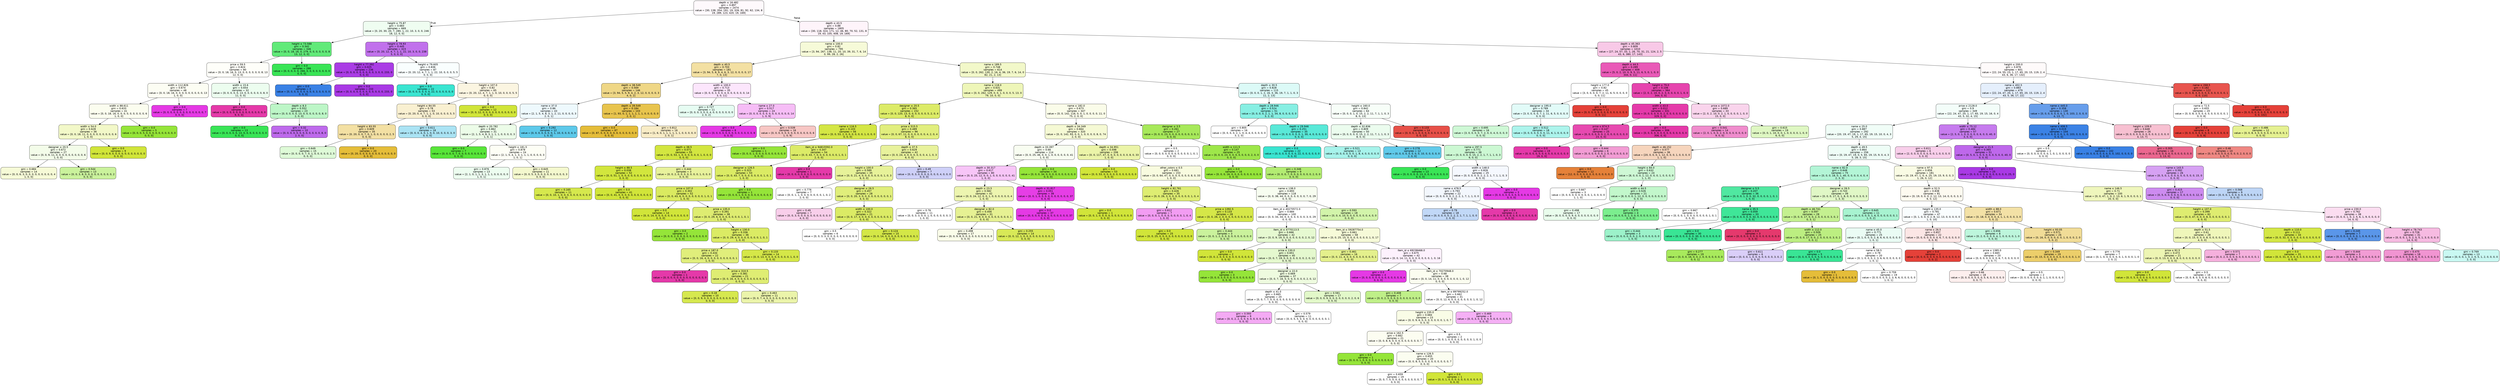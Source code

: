 digraph Tree {
node [shape=box, style="filled, rounded", color="black", fontname=helvetica] ;
edge [fontname=helvetica] ;
0 [label=<depth &le; 16.482<br/>gini = 0.897<br/>samples = 2474<br/>value = [30, 138, 354, 191, 19, 326, 81, 92, 62, 134, 8<br/>19, 289, 123, 420, 19, 169]>, fillcolor="#fef9fc"] ;
1 [label=<height &le; 75.87<br/>gini = 0.683<br/>samples = 669<br/>value = [0, 20, 30, 20, 7, 280, 1, 22, 10, 3, 0, 0, 246<br/>18, 12, 0, 0]>, fillcolor="#effdf1"] ;
0 -> 1 [labeldistance=2.5, labelangle=45, headlabel="True"] ;
2 [label=<height &le; 73.588<br/>gini = 0.342<br/>samples = 346<br/>value = [0, 0, 18, 16, 0, 279, 0, 0, 0, 0, 0, 0, 8<br/>13, 12, 0, 0]>, fillcolor="#61ea79"] ;
1 -> 2 ;
3 [label=<price &le; 59.5<br/>gini = 0.824<br/>samples = 80<br/>value = [0, 0, 18, 16, 0, 13, 0, 0, 0, 0, 0, 0, 8, 13<br/>12, 0, 0]>, fillcolor="#fefef9"] ;
2 -> 3 ;
4 [label=<width &le; 112.826<br/>gini = 0.674<br/>samples = 48<br/>value = [0, 0, 18, 16, 0, 0, 0, 0, 0, 0, 0, 0, 0, 13<br/>1, 0, 0]>, fillcolor="#fcfdf3"] ;
3 -> 4 ;
5 [label=<width &le; 88.611<br/>gini = 0.633<br/>samples = 41<br/>value = [0, 0, 18, 16, 0, 0, 0, 0, 0, 0, 0, 0, 0, 6<br/>1, 0, 0]>, fillcolor="#fbfdef"] ;
4 -> 5 ;
6 [label=<width &le; 54.0<br/>gini = 0.628<br/>samples = 36<br/>value = [0, 0, 18, 11, 0, 0, 0, 0, 0, 0, 0, 0, 0, 6<br/>1, 0, 0]>, fillcolor="#f2f8c8"] ;
5 -> 6 ;
7 [label=<designer &le; 20.5<br/>gini = 0.672<br/>samples = 27<br/>value = [0, 0, 9, 11, 0, 0, 0, 0, 0, 0, 0, 0, 0, 6<br/>1, 0, 0]>, fillcolor="#f3fce9"] ;
6 -> 7 ;
8 [label=<gini = 0.684<br/>samples = 14<br/>value = [0, 0, 6, 3, 0, 0, 0, 0, 0, 0, 0, 0, 0, 4<br/>1, 0, 0]>, fillcolor="#f6fad7"] ;
7 -> 8 ;
9 [label=<gini = 0.544<br/>samples = 13<br/>value = [0, 0, 3, 8, 0, 0, 0, 0, 0, 0, 0, 0, 0, 2<br/>0, 0, 0]>, fillcolor="#caf29c"] ;
7 -> 9 ;
10 [label=<gini = 0.0<br/>samples = 9<br/>value = [0, 0, 9, 0, 0, 0, 0, 0, 0, 0, 0, 0, 0, 0<br/>0, 0, 0]>, fillcolor="#d1e539"] ;
6 -> 10 ;
11 [label=<gini = 0.0<br/>samples = 5<br/>value = [0, 0, 0, 5, 0, 0, 0, 0, 0, 0, 0, 0, 0, 0<br/>0, 0, 0]>, fillcolor="#95e539"] ;
5 -> 11 ;
12 [label=<gini = 0.0<br/>samples = 7<br/>value = [0, 0, 0, 0, 0, 0, 0, 0, 0, 0, 0, 0, 0, 7<br/>0, 0, 0]>, fillcolor="#e539e5"] ;
4 -> 12 ;
13 [label=<width &le; 15.6<br/>gini = 0.654<br/>samples = 32<br/>value = [0, 0, 0, 0, 0, 13, 0, 0, 0, 0, 0, 0, 8, 0<br/>11, 0, 0]>, fillcolor="#ecfdef"] ;
3 -> 13 ;
14 [label=<gini = 0.0<br/>samples = 9<br/>value = [0, 0, 0, 0, 0, 0, 0, 0, 0, 0, 0, 0, 0, 0<br/>9, 0, 0]>, fillcolor="#e539a9"] ;
13 -> 14 ;
15 [label=<depth &le; 8.3<br/>gini = 0.552<br/>samples = 23<br/>value = [0, 0, 0, 0, 0, 13, 0, 0, 0, 0, 0, 0, 8, 0<br/>2, 0, 0]>, fillcolor="#bdf6c7"] ;
13 -> 15 ;
16 [label=<gini = 0.0<br/>samples = 13<br/>value = [0, 0, 0, 0, 0, 13, 0, 0, 0, 0, 0, 0, 0, 0<br/>0, 0, 0]>, fillcolor="#39e556"] ;
15 -> 16 ;
17 [label=<gini = 0.32<br/>samples = 10<br/>value = [0, 0, 0, 0, 0, 0, 0, 0, 0, 0, 0, 0, 8, 0<br/>2, 0, 0]>, fillcolor="#be6aec"] ;
15 -> 17 ;
18 [label=<gini = 0.0<br/>samples = 266<br/>value = [0, 0, 0, 0, 0, 266, 0, 0, 0, 0, 0, 0, 0, 0<br/>0, 0, 0]>, fillcolor="#39e556"] ;
2 -> 18 ;
19 [label=<height &le; 78.93<br/>gini = 0.445<br/>samples = 323<br/>value = [0, 20, 12, 4, 7, 1, 1, 22, 10, 3, 0, 0, 238<br/>5, 0, 0, 0]>, fillcolor="#c171ec"] ;
1 -> 19 ;
20 [label=<height &le; 77.392<br/>gini = 0.025<br/>samples = 236<br/>value = [0, 0, 0, 0, 0, 0, 0, 0, 0, 3, 0, 0, 233, 0<br/>0, 0, 0]>, fillcolor="#aa3ce5"] ;
19 -> 20 ;
21 [label=<gini = 0.0<br/>samples = 3<br/>value = [0, 0, 0, 0, 0, 0, 0, 0, 0, 3, 0, 0, 0, 0<br/>0, 0, 0]>, fillcolor="#3981e5"] ;
20 -> 21 ;
22 [label=<gini = 0.0<br/>samples = 233<br/>value = [0, 0, 0, 0, 0, 0, 0, 0, 0, 0, 0, 0, 233, 0<br/>0, 0, 0]>, fillcolor="#a939e5"] ;
20 -> 22 ;
23 [label=<height &le; 79.605<br/>gini = 0.836<br/>samples = 87<br/>value = [0, 20, 12, 4, 7, 1, 1, 22, 10, 0, 0, 0, 5, 5<br/>0, 0, 0]>, fillcolor="#f9fefe"] ;
19 -> 23 ;
24 [label=<gini = 0.0<br/>samples = 22<br/>value = [0, 0, 0, 0, 0, 0, 0, 22, 0, 0, 0, 0, 0, 0<br/>0, 0, 0]>, fillcolor="#39e5d1"] ;
23 -> 24 ;
25 [label=<height &le; 107.0<br/>gini = 0.82<br/>samples = 65<br/>value = [0, 20, 12, 4, 7, 1, 1, 0, 10, 0, 0, 0, 5, 5<br/>0, 0, 0]>, fillcolor="#fbf5e1"] ;
23 -> 25 ;
26 [label=<height &le; 84.55<br/>gini = 0.78<br/>samples = 53<br/>value = [0, 20, 0, 4, 7, 1, 1, 0, 10, 0, 0, 0, 5, 5<br/>0, 0, 0]>, fillcolor="#f9f0d1"] ;
25 -> 26 ;
27 [label=<height &le; 83.55<br/>gini = 0.609<br/>samples = 35<br/>value = [0, 20, 0, 0, 7, 0, 1, 0, 0, 0, 0, 0, 2, 5<br/>0, 0, 0]>, fillcolor="#f3e0a3"] ;
26 -> 27 ;
28 [label=<gini = 0.649<br/>samples = 15<br/>value = [0, 0, 0, 0, 7, 0, 1, 0, 0, 0, 0, 0, 2, 5<br/>0, 0, 0]>, fillcolor="#defad7"] ;
27 -> 28 ;
29 [label=<gini = 0.0<br/>samples = 20<br/>value = [0, 20, 0, 0, 0, 0, 0, 0, 0, 0, 0, 0, 0, 0<br/>0, 0, 0]>, fillcolor="#e5bd39"] ;
27 -> 29 ;
30 [label=<gini = 0.611<br/>samples = 18<br/>value = [0, 0, 0, 4, 0, 1, 0, 0, 10, 0, 0, 0, 3, 0<br/>0, 0, 0]>, fillcolor="#aae3f4"] ;
26 -> 30 ;
31 [label=<gini = 0.0<br/>samples = 12<br/>value = [0, 0, 12, 0, 0, 0, 0, 0, 0, 0, 0, 0, 0, 0<br/>0, 0, 0]>, fillcolor="#d1e539"] ;
25 -> 31 ;
32 [label=<depth &le; 43.5<br/>gini = 0.88<br/>samples = 1805<br/>value = [30, 118, 324, 171, 12, 46, 80, 70, 52, 131, 8<br/>19, 43, 105, 408, 19, 169]>, fillcolor="#fef4fa"] ;
0 -> 32 [labeldistance=2.5, labelangle=-45, headlabel="False"] ;
33 [label=<name &le; 100.0<br/>gini = 0.82<br/>samples = 795<br/>value = [3, 94, 267, 138, 11, 20, 10, 39, 31, 7, 6, 14<br/>0, 99, 28, 2, 26]>, fillcolor="#f6fad8"] ;
32 -> 33 ;
34 [label=<depth &le; 40.5<br/>gini = 0.703<br/>samples = 181<br/>value = [3, 94, 5, 8, 9, 4, 6, 3, 12, 0, 0, 0, 0, 17<br/>7, 0, 13]>, fillcolor="#f3e0a2"] ;
33 -> 34 ;
35 [label=<depth &le; 38.549<br/>gini = 0.569<br/>samples = 146<br/>value = [3, 94, 5, 5, 9, 4, 2, 3, 12, 0, 0, 0, 0, 3<br/>4, 0, 2]>, fillcolor="#efd786"] ;
34 -> 35 ;
36 [label=<name &le; 37.0<br/>gini = 0.86<br/>samples = 43<br/>value = [2, 1, 5, 4, 8, 3, 1, 2, 11, 0, 0, 0, 0, 3<br/>2, 0, 1]>, fillcolor="#eef9fd"] ;
35 -> 36 ;
37 [label=<depth &le; 20.782<br/>gini = 0.862<br/>samples = 31<br/>value = [2, 1, 5, 4, 8, 3, 1, 1, 1, 0, 0, 0, 0, 3<br/>1, 0, 1]>, fillcolor="#ecfce8"] ;
36 -> 37 ;
38 [label=<gini = 0.0<br/>samples = 7<br/>value = [0, 0, 0, 0, 7, 0, 0, 0, 0, 0, 0, 0, 0, 0<br/>0, 0, 0]>, fillcolor="#58e539"] ;
37 -> 38 ;
39 [label=<height &le; 181.5<br/>gini = 0.878<br/>samples = 24<br/>value = [2, 1, 5, 4, 1, 3, 1, 1, 1, 0, 0, 0, 0, 3<br/>1, 0, 1]>, fillcolor="#fdfef5"] ;
37 -> 39 ;
40 [label=<gini = 0.876<br/>samples = 13<br/>value = [2, 1, 0, 1, 1, 3, 1, 1, 1, 0, 0, 0, 0, 0<br/>1, 0, 1]>, fillcolor="#edfdf0"] ;
39 -> 40 ;
41 [label=<gini = 0.645<br/>samples = 11<br/>value = [0, 0, 5, 3, 0, 0, 0, 0, 0, 0, 0, 0, 0, 3<br/>0, 0, 0]>, fillcolor="#f4f8ce"] ;
39 -> 41 ;
42 [label=<gini = 0.292<br/>samples = 12<br/>value = [0, 0, 0, 0, 0, 0, 0, 1, 10, 0, 0, 0, 0, 0<br/>1, 0, 0]>, fillcolor="#5dc9ea"] ;
36 -> 42 ;
43 [label=<depth &le; 39.549<br/>gini = 0.184<br/>samples = 103<br/>value = [1, 93, 0, 1, 1, 1, 1, 1, 1, 0, 0, 0, 0, 0<br/>2, 0, 1]>, fillcolor="#e8c44d"] ;
35 -> 43 ;
44 [label=<gini = 0.0<br/>samples = 87<br/>value = [0, 87, 0, 0, 0, 0, 0, 0, 0, 0, 0, 0, 0, 0<br/>0, 0, 0]>, fillcolor="#e5bd39"] ;
43 -> 44 ;
45 [label=<gini = 0.812<br/>samples = 16<br/>value = [1, 6, 0, 1, 1, 1, 1, 1, 1, 0, 0, 0, 0, 0<br/>2, 0, 1]>, fillcolor="#f8ecc6"] ;
43 -> 45 ;
46 [label=<width &le; 100.0<br/>gini = 0.713<br/>samples = 35<br/>value = [0, 0, 0, 3, 0, 0, 4, 0, 0, 0, 0, 0, 0, 14<br/>3, 0, 11]>, fillcolor="#fce6fc"] ;
34 -> 46 ;
47 [label=<gini = 0.727<br/>samples = 11<br/>value = [0, 0, 0, 3, 0, 0, 4, 0, 0, 0, 0, 0, 0, 0<br/>2, 0, 2]>, fillcolor="#e6fcf2"] ;
46 -> 47 ;
48 [label=<name &le; 27.0<br/>gini = 0.517<br/>samples = 24<br/>value = [0, 0, 0, 0, 0, 0, 0, 0, 0, 0, 0, 0, 0, 14<br/>1, 0, 9]>, fillcolor="#f6bdf6"] ;
46 -> 48 ;
49 [label=<gini = 0.0<br/>samples = 8<br/>value = [0, 0, 0, 0, 0, 0, 0, 0, 0, 0, 0, 0, 0, 8<br/>0, 0, 0]>, fillcolor="#e539e5"] ;
48 -> 49 ;
50 [label=<gini = 0.539<br/>samples = 16<br/>value = [0, 0, 0, 0, 0, 0, 0, 0, 0, 0, 0, 0, 0, 6<br/>1, 0, 9]>, fillcolor="#f7c6c4"] ;
48 -> 50 ;
51 [label=<name &le; 189.5<br/>gini = 0.748<br/>samples = 614<br/>value = [0, 0, 262, 130, 2, 16, 4, 36, 19, 7, 6, 14, 0<br/>82, 21, 2, 13]>, fillcolor="#f2f8c9"] ;
33 -> 51 ;
52 [label=<name &le; 118.0<br/>gini = 0.631<br/>samples = 499<br/>value = [0, 0, 262, 129, 0, 0, 1, 0, 0, 0, 5, 13, 0<br/>79, 10, 0, 0]>, fillcolor="#eef6b8"] ;
51 -> 52 ;
53 [label=<designer &le; 20.5<br/>gini = 0.365<br/>samples = 152<br/>value = [0, 0, 120, 13, 0, 0, 0, 0, 0, 0, 5, 2, 0, 4<br/>8, 0, 0]>, fillcolor="#dceb67"] ;
52 -> 53 ;
54 [label=<name &le; 116.5<br/>gini = 0.103<br/>samples = 56<br/>value = [0, 0, 53, 2, 0, 0, 0, 0, 0, 0, 1, 0, 0, 0<br/>0, 0, 0]>, fillcolor="#d4e644"] ;
53 -> 54 ;
55 [label=<depth &le; 38.5<br/>gini = 0.071<br/>samples = 55<br/>value = [0, 0, 53, 1, 0, 0, 0, 0, 0, 0, 1, 0, 0, 0<br/>0, 0, 0]>, fillcolor="#d3e640"] ;
54 -> 55 ;
56 [label=<height &le; 88.5<br/>gini = 0.038<br/>samples = 52<br/>value = [0, 0, 51, 1, 0, 0, 0, 0, 0, 0, 0, 0, 0, 0<br/>0, 0, 0]>, fillcolor="#d2e63d"] ;
55 -> 56 ;
57 [label=<gini = 0.165<br/>samples = 11<br/>value = [0, 0, 10, 1, 0, 0, 0, 0, 0, 0, 0, 0, 0, 0<br/>0, 0, 0]>, fillcolor="#d6e84d"] ;
56 -> 57 ;
58 [label=<gini = 0.0<br/>samples = 41<br/>value = [0, 0, 41, 0, 0, 0, 0, 0, 0, 0, 0, 0, 0, 0<br/>0, 0, 0]>, fillcolor="#d1e539"] ;
56 -> 58 ;
59 [label=<gini = 0.444<br/>samples = 3<br/>value = [0, 0, 2, 0, 0, 0, 0, 0, 0, 0, 1, 0, 0, 0<br/>0, 0, 0]>, fillcolor="#e8f29c"] ;
55 -> 59 ;
60 [label=<gini = 0.0<br/>samples = 1<br/>value = [0, 0, 0, 1, 0, 0, 0, 0, 0, 0, 0, 0, 0, 0<br/>0, 0, 0]>, fillcolor="#95e539"] ;
54 -> 60 ;
61 [label=<price &le; 515.5<br/>gini = 0.489<br/>samples = 96<br/>value = [0, 0, 67, 11, 0, 0, 0, 0, 0, 0, 4, 2, 0, 4<br/>8, 0, 0]>, fillcolor="#e1ee7d"] ;
53 -> 61 ;
62 [label=<item_id &le; 94815592.0<br/>gini = 0.347<br/>samples = 54<br/>value = [0, 0, 43, 7, 0, 0, 0, 0, 0, 0, 0, 1, 0, 1<br/>2, 0, 0]>, fillcolor="#dceb67"] ;
61 -> 62 ;
63 [label=<designer &le; 126.5<br/>gini = 0.323<br/>samples = 53<br/>value = [0, 0, 43, 7, 0, 0, 0, 0, 0, 0, 0, 1, 0, 1<br/>1, 0, 0]>, fillcolor="#dbeb64"] ;
62 -> 63 ;
64 [label=<price &le; 107.0<br/>gini = 0.302<br/>samples = 52<br/>value = [0, 0, 43, 6, 0, 0, 0, 0, 0, 0, 0, 1, 0, 1<br/>1, 0, 0]>, fillcolor="#daea60"] ;
63 -> 64 ;
65 [label=<gini = 0.0<br/>samples = 14<br/>value = [0, 0, 14, 0, 0, 0, 0, 0, 0, 0, 0, 0, 0, 0<br/>0, 0, 0]>, fillcolor="#d1e539"] ;
64 -> 65 ;
66 [label=<price &le; 135.0<br/>gini = 0.391<br/>samples = 38<br/>value = [0, 0, 29, 6, 0, 0, 0, 0, 0, 0, 0, 1, 0, 1<br/>1, 0, 0]>, fillcolor="#deec71"] ;
64 -> 66 ;
67 [label=<gini = 0.0<br/>samples = 2<br/>value = [0, 0, 0, 2, 0, 0, 0, 0, 0, 0, 0, 0, 0, 0<br/>0, 0, 0]>, fillcolor="#95e539"] ;
66 -> 67 ;
68 [label=<height &le; 130.0<br/>gini = 0.336<br/>samples = 36<br/>value = [0, 0, 29, 4, 0, 0, 0, 0, 0, 0, 0, 1, 0, 1<br/>1, 0, 0]>, fillcolor="#dbeb64"] ;
66 -> 68 ;
69 [label=<price &le; 187.0<br/>gini = 0.434<br/>samples = 22<br/>value = [0, 0, 16, 4, 0, 0, 0, 0, 0, 0, 0, 0, 0, 1<br/>1, 0, 0]>, fillcolor="#e0ee7b"] ;
68 -> 69 ;
70 [label=<gini = 0.0<br/>samples = 1<br/>value = [0, 0, 0, 0, 0, 0, 0, 0, 0, 0, 0, 0, 0, 0<br/>1, 0, 0]>, fillcolor="#e539a9"] ;
69 -> 70 ;
71 [label=<price &le; 310.5<br/>gini = 0.381<br/>samples = 21<br/>value = [0, 0, 16, 4, 0, 0, 0, 0, 0, 0, 0, 0, 0, 1<br/>0, 0, 0]>, fillcolor="#dfed73"] ;
69 -> 71 ;
72 [label=<gini = 0.18<br/>samples = 10<br/>value = [0, 0, 9, 0, 0, 0, 0, 0, 0, 0, 0, 0, 0, 1<br/>0, 0, 0]>, fillcolor="#d6e84f"] ;
71 -> 72 ;
73 [label=<gini = 0.463<br/>samples = 11<br/>value = [0, 0, 7, 4, 0, 0, 0, 0, 0, 0, 0, 0, 0, 0<br/>0, 0, 0]>, fillcolor="#ebf4aa"] ;
71 -> 73 ;
74 [label=<gini = 0.133<br/>samples = 14<br/>value = [0, 0, 13, 0, 0, 0, 0, 0, 0, 0, 0, 1, 0, 0<br/>0, 0, 0]>, fillcolor="#d5e748"] ;
68 -> 74 ;
75 [label=<gini = 0.0<br/>samples = 1<br/>value = [0, 0, 0, 1, 0, 0, 0, 0, 0, 0, 0, 0, 0, 0<br/>0, 0, 0]>, fillcolor="#95e539"] ;
63 -> 75 ;
76 [label=<gini = 0.0<br/>samples = 1<br/>value = [0, 0, 0, 0, 0, 0, 0, 0, 0, 0, 0, 0, 0, 0<br/>1, 0, 0]>, fillcolor="#e539a9"] ;
62 -> 76 ;
77 [label=<depth &le; 37.5<br/>gini = 0.629<br/>samples = 42<br/>value = [0, 0, 24, 4, 0, 0, 0, 0, 0, 0, 4, 1, 0, 3<br/>6, 0, 0]>, fillcolor="#e8f29c"] ;
61 -> 77 ;
78 [label=<height &le; 100.0<br/>gini = 0.589<br/>samples = 35<br/>value = [0, 0, 21, 4, 0, 0, 0, 0, 0, 0, 0, 1, 0, 3<br/>6, 0, 0]>, fillcolor="#e7f299"] ;
77 -> 78 ;
79 [label=<gini = 0.776<br/>samples = 7<br/>value = [0, 0, 1, 1, 0, 0, 0, 0, 0, 0, 0, 1, 0, 2<br/>2, 0, 0]>, fillcolor="#ffffff"] ;
78 -> 79 ;
80 [label=<designer &le; 26.5<br/>gini = 0.457<br/>samples = 28<br/>value = [0, 0, 20, 3, 0, 0, 0, 0, 0, 0, 0, 0, 0, 1<br/>4, 0, 0]>, fillcolor="#e0ee7b"] ;
78 -> 80 ;
81 [label=<gini = 0.49<br/>samples = 7<br/>value = [0, 0, 3, 0, 0, 0, 0, 0, 0, 0, 0, 0, 0, 0<br/>4, 0, 0]>, fillcolor="#f8ceea"] ;
80 -> 81 ;
82 [label=<width &le; 100.0<br/>gini = 0.322<br/>samples = 21<br/>value = [0, 0, 17, 3, 0, 0, 0, 0, 0, 0, 0, 0, 0, 1<br/>0, 0, 0]>, fillcolor="#dbeb65"] ;
80 -> 82 ;
83 [label=<gini = 0.5<br/>samples = 6<br/>value = [0, 0, 3, 3, 0, 0, 0, 0, 0, 0, 0, 0, 0, 0<br/>0, 0, 0]>, fillcolor="#ffffff"] ;
82 -> 83 ;
84 [label=<gini = 0.124<br/>samples = 15<br/>value = [0, 0, 14, 0, 0, 0, 0, 0, 0, 0, 0, 0, 0, 1<br/>0, 0, 0]>, fillcolor="#d4e747"] ;
82 -> 84 ;
85 [label=<gini = 0.49<br/>samples = 7<br/>value = [0, 0, 3, 0, 0, 0, 0, 0, 0, 0, 4, 0, 0, 0<br/>0, 0, 0]>, fillcolor="#ced0f8"] ;
77 -> 85 ;
86 [label=<name &le; 182.0<br/>gini = 0.673<br/>samples = 347<br/>value = [0, 0, 142, 116, 0, 0, 1, 0, 0, 0, 0, 11, 0<br/>75, 2, 0, 0]>, fillcolor="#fafce9"] ;
52 -> 86 ;
87 [label=<depth &le; 34.349<br/>gini = 0.664<br/>samples = 320<br/>value = [0, 0, 142, 93, 0, 0, 1, 0, 0, 0, 0, 8, 0, 74<br/>2, 0, 0]>, fillcolor="#f5f9d4"] ;
86 -> 87 ;
88 [label=<depth &le; 33.397<br/>gini = 0.66<br/>samples = 114<br/>value = [0, 0, 25, 46, 0, 0, 1, 0, 0, 0, 0, 0, 0, 41<br/>1, 0, 0]>, fillcolor="#f8fdf1"] ;
87 -> 88 ;
89 [label=<depth &le; 30.317<br/>gini = 0.617<br/>samples = 80<br/>value = [0, 0, 25, 12, 0, 0, 1, 0, 0, 0, 0, 0, 0, 41<br/>1, 0, 0]>, fillcolor="#f7c5f7"] ;
88 -> 89 ;
90 [label=<depth &le; 23.5<br/>gini = 0.582<br/>samples = 42<br/>value = [0, 0, 24, 12, 0, 0, 1, 0, 0, 0, 0, 0, 0, 4<br/>1, 0, 0]>, fillcolor="#edf5b0"] ;
89 -> 90 ;
91 [label=<gini = 0.76<br/>samples = 11<br/>value = [0, 0, 3, 3, 0, 0, 1, 0, 0, 0, 0, 0, 0, 3<br/>1, 0, 0]>, fillcolor="#ffffff"] ;
90 -> 91 ;
92 [label=<designer &le; 82.0<br/>gini = 0.456<br/>samples = 31<br/>value = [0, 0, 21, 9, 0, 0, 0, 0, 0, 0, 0, 0, 0, 1<br/>0, 0, 0]>, fillcolor="#e6f193"] ;
90 -> 92 ;
93 [label=<gini = 0.498<br/>samples = 17<br/>value = [0, 0, 9, 8, 0, 0, 0, 0, 0, 0, 0, 0, 0, 0<br/>0, 0, 0]>, fillcolor="#fafce9"] ;
92 -> 93 ;
94 [label=<gini = 0.255<br/>samples = 14<br/>value = [0, 0, 12, 1, 0, 0, 0, 0, 0, 0, 0, 0, 0, 1<br/>0, 0, 0]>, fillcolor="#d8e957"] ;
92 -> 94 ;
95 [label=<depth &le; 31.817<br/>gini = 0.051<br/>samples = 38<br/>value = [0, 0, 1, 0, 0, 0, 0, 0, 0, 0, 0, 0, 0, 37<br/>0, 0, 0]>, fillcolor="#e63ee6"] ;
89 -> 95 ;
96 [label=<gini = 0.0<br/>samples = 37<br/>value = [0, 0, 0, 0, 0, 0, 0, 0, 0, 0, 0, 0, 0, 37<br/>0, 0, 0]>, fillcolor="#e539e5"] ;
95 -> 96 ;
97 [label=<gini = 0.0<br/>samples = 1<br/>value = [0, 0, 1, 0, 0, 0, 0, 0, 0, 0, 0, 0, 0, 0<br/>0, 0, 0]>, fillcolor="#d1e539"] ;
95 -> 97 ;
98 [label=<gini = 0.0<br/>samples = 34<br/>value = [0, 0, 0, 34, 0, 0, 0, 0, 0, 0, 0, 0, 0, 0<br/>0, 0, 0]>, fillcolor="#95e539"] ;
88 -> 98 ;
99 [label=<depth &le; 34.951<br/>gini = 0.598<br/>samples = 206<br/>value = [0, 0, 117, 47, 0, 0, 0, 0, 0, 0, 0, 8, 0, 33<br/>1, 0, 0]>, fillcolor="#ebf4a8"] ;
87 -> 99 ;
100 [label=<gini = 0.0<br/>samples = 53<br/>value = [0, 0, 53, 0, 0, 0, 0, 0, 0, 0, 0, 0, 0, 0<br/>0, 0, 0]>, fillcolor="#d1e539"] ;
99 -> 100 ;
101 [label=<other_colors &le; 0.5<br/>gini = 0.681<br/>samples = 153<br/>value = [0, 0, 64, 47, 0, 0, 0, 0, 0, 0, 0, 8, 0, 33<br/>1, 0, 0]>, fillcolor="#f8fbdf"] ;
99 -> 101 ;
102 [label=<height &le; 82.761<br/>gini = 0.426<br/>samples = 35<br/>value = [0, 0, 26, 3, 0, 0, 0, 0, 0, 0, 0, 1, 0, 4<br/>1, 0, 0]>, fillcolor="#deed72"] ;
101 -> 102 ;
103 [label=<gini = 0.612<br/>samples = 7<br/>value = [0, 0, 0, 1, 0, 0, 0, 0, 0, 0, 0, 1, 0, 4<br/>1, 0, 0]>, fillcolor="#f29cf2"] ;
102 -> 103 ;
104 [label=<price &le; 1392.5<br/>gini = 0.133<br/>samples = 28<br/>value = [0, 0, 26, 2, 0, 0, 0, 0, 0, 0, 0, 0, 0, 0<br/>0, 0, 0]>, fillcolor="#d5e748"] ;
102 -> 104 ;
105 [label=<gini = 0.0<br/>samples = 25<br/>value = [0, 0, 25, 0, 0, 0, 0, 0, 0, 0, 0, 0, 0, 0<br/>0, 0, 0]>, fillcolor="#d1e539"] ;
104 -> 105 ;
106 [label=<gini = 0.444<br/>samples = 3<br/>value = [0, 0, 1, 2, 0, 0, 0, 0, 0, 0, 0, 0, 0, 0<br/>0, 0, 0]>, fillcolor="#caf29c"] ;
104 -> 106 ;
107 [label=<name &le; 138.0<br/>gini = 0.693<br/>samples = 118<br/>value = [0, 0, 38, 44, 0, 0, 0, 0, 0, 0, 0, 7, 0, 29<br/>0, 0, 0]>, fillcolor="#f7fdf0"] ;
101 -> 107 ;
108 [label=<item_id &le; 40270572.0<br/>gini = 0.684<br/>samples = 100<br/>value = [0, 0, 34, 34, 0, 0, 0, 0, 0, 0, 0, 3, 0, 29<br/>0, 0, 0]>, fillcolor="#ffffff"] ;
107 -> 108 ;
109 [label=<item_id &le; 4770113.5<br/>gini = 0.666<br/>samples = 42<br/>value = [0, 0, 9, 19, 0, 0, 0, 0, 0, 0, 0, 2, 0, 12<br/>0, 0, 0]>, fillcolor="#e6f9d1"] ;
108 -> 109 ;
110 [label=<gini = 0.0<br/>samples = 2<br/>value = [0, 0, 2, 0, 0, 0, 0, 0, 0, 0, 0, 0, 0, 0<br/>0, 0, 0]>, fillcolor="#d1e539"] ;
109 -> 110 ;
111 [label=<price &le; 130.0<br/>gini = 0.651<br/>samples = 40<br/>value = [0, 0, 7, 19, 0, 0, 0, 0, 0, 0, 0, 2, 0, 12<br/>0, 0, 0]>, fillcolor="#e4f8ce"] ;
109 -> 111 ;
112 [label=<gini = 0.0<br/>samples = 3<br/>value = [0, 0, 0, 3, 0, 0, 0, 0, 0, 0, 0, 0, 0, 0<br/>0, 0, 0]>, fillcolor="#95e539"] ;
111 -> 112 ;
113 [label=<designer &le; 22.0<br/>gini = 0.669<br/>samples = 37<br/>value = [0, 0, 7, 16, 0, 0, 0, 0, 0, 0, 0, 2, 0, 12<br/>0, 0, 0]>, fillcolor="#eefbdf"] ;
111 -> 113 ;
114 [label=<depth &le; 41.0<br/>gini = 0.665<br/>samples = 20<br/>value = [0, 0, 7, 7, 0, 0, 0, 0, 0, 0, 0, 0, 0, 6<br/>0, 0, 0]>, fillcolor="#ffffff"] ;
113 -> 114 ;
115 [label=<gini = 0.593<br/>samples = 9<br/>value = [0, 0, 2, 2, 0, 0, 0, 0, 0, 0, 0, 0, 0, 5<br/>0, 0, 0]>, fillcolor="#f4aaf4"] ;
114 -> 115 ;
116 [label=<gini = 0.579<br/>samples = 11<br/>value = [0, 0, 5, 5, 0, 0, 0, 0, 0, 0, 0, 0, 0, 1<br/>0, 0, 0]>, fillcolor="#ffffff"] ;
114 -> 116 ;
117 [label=<gini = 0.581<br/>samples = 17<br/>value = [0, 0, 0, 9, 0, 0, 0, 0, 0, 0, 0, 2, 0, 6<br/>0, 0, 0]>, fillcolor="#e2f8c9"] ;
113 -> 117 ;
118 [label=<item_id &le; 59287754.0<br/>gini = 0.661<br/>samples = 58<br/>value = [0, 0, 25, 15, 0, 0, 0, 0, 0, 0, 0, 1, 0, 17<br/>0, 0, 0]>, fillcolor="#f6fad8"] ;
108 -> 118 ;
119 [label=<gini = 0.461<br/>samples = 16<br/>value = [0, 0, 11, 4, 0, 0, 0, 0, 0, 0, 0, 0, 0, 1<br/>0, 0, 0]>, fillcolor="#e4f08c"] ;
118 -> 119 ;
120 [label=<item_id &le; 69238468.0<br/>gini = 0.675<br/>samples = 42<br/>value = [0, 0, 14, 11, 0, 0, 0, 0, 0, 0, 0, 1, 0, 16<br/>0, 0, 0]>, fillcolor="#fdf1fd"] ;
118 -> 120 ;
121 [label=<gini = 0.0<br/>samples = 4<br/>value = [0, 0, 0, 0, 0, 0, 0, 0, 0, 0, 0, 0, 0, 4<br/>0, 0, 0]>, fillcolor="#e539e5"] ;
120 -> 121 ;
122 [label=<item_id &le; 70270948.0<br/>gini = 0.68<br/>samples = 38<br/>value = [0, 0, 14, 11, 0, 0, 0, 0, 0, 0, 0, 1, 0, 12<br/>0, 0, 0]>, fillcolor="#fbfdf0"] ;
120 -> 122 ;
123 [label=<gini = 0.408<br/>samples = 7<br/>value = [0, 0, 2, 5, 0, 0, 0, 0, 0, 0, 0, 0, 0, 0<br/>0, 0, 0]>, fillcolor="#bfef88"] ;
122 -> 123 ;
124 [label=<item_id &le; 89799252.0<br/>gini = 0.662<br/>samples = 31<br/>value = [0, 0, 12, 6, 0, 0, 0, 0, 0, 0, 0, 1, 0, 12<br/>0, 0, 0]>, fillcolor="#ffffff"] ;
122 -> 124 ;
125 [label=<height &le; 235.0<br/>gini = 0.684<br/>samples = 23<br/>value = [0, 0, 9, 6, 0, 0, 0, 0, 0, 0, 0, 1, 0, 7<br/>0, 0, 0]>, fillcolor="#f9fce6"] ;
124 -> 125 ;
126 [label=<price &le; 162.5<br/>gini = 0.662<br/>samples = 21<br/>value = [0, 0, 8, 6, 0, 0, 0, 0, 0, 0, 0, 0, 0, 7<br/>0, 0, 0]>, fillcolor="#fcfdf1"] ;
125 -> 126 ;
127 [label=<gini = 0.0<br/>samples = 1<br/>value = [0, 0, 0, 1, 0, 0, 0, 0, 0, 0, 0, 0, 0, 0<br/>0, 0, 0]>, fillcolor="#95e539"] ;
126 -> 127 ;
128 [label=<name &le; 126.5<br/>gini = 0.655<br/>samples = 20<br/>value = [0, 0, 8, 5, 0, 0, 0, 0, 0, 0, 0, 0, 0, 7<br/>0, 0, 0]>, fillcolor="#fbfdf0"] ;
126 -> 128 ;
129 [label=<gini = 0.659<br/>samples = 19<br/>value = [0, 0, 7, 5, 0, 0, 0, 0, 0, 0, 0, 0, 0, 7<br/>0, 0, 0]>, fillcolor="#ffffff"] ;
128 -> 129 ;
130 [label=<gini = 0.0<br/>samples = 1<br/>value = [0, 0, 1, 0, 0, 0, 0, 0, 0, 0, 0, 0, 0, 0<br/>0, 0, 0]>, fillcolor="#d1e539"] ;
128 -> 130 ;
131 [label=<gini = 0.5<br/>samples = 2<br/>value = [0, 0, 1, 0, 0, 0, 0, 0, 0, 0, 0, 1, 0, 0<br/>0, 0, 0]>, fillcolor="#ffffff"] ;
125 -> 131 ;
132 [label=<gini = 0.469<br/>samples = 8<br/>value = [0, 0, 3, 0, 0, 0, 0, 0, 0, 0, 0, 0, 0, 5<br/>0, 0, 0]>, fillcolor="#f5b0f5"] ;
124 -> 132 ;
133 [label=<gini = 0.593<br/>samples = 18<br/>value = [0, 0, 4, 10, 0, 0, 0, 0, 0, 0, 0, 4, 0, 0<br/>0, 0, 0]>, fillcolor="#d2f4aa"] ;
107 -> 133 ;
134 [label=<designer &le; 3.5<br/>gini = 0.261<br/>samples = 27<br/>value = [0, 0, 0, 23, 0, 0, 0, 0, 0, 0, 0, 3, 0, 1<br/>0, 0, 0]>, fillcolor="#a7e95a"] ;
86 -> 134 ;
135 [label=<gini = 0.5<br/>samples = 2<br/>value = [0, 0, 0, 0, 0, 0, 0, 0, 0, 0, 0, 1, 0, 1<br/>0, 0, 0]>, fillcolor="#ffffff"] ;
134 -> 135 ;
136 [label=<width &le; 111.5<br/>gini = 0.147<br/>samples = 25<br/>value = [0, 0, 0, 23, 0, 0, 0, 0, 0, 0, 0, 2, 0, 0<br/>0, 0, 0]>, fillcolor="#9ee74a"] ;
134 -> 136 ;
137 [label=<gini = 0.0<br/>samples = 16<br/>value = [0, 0, 0, 16, 0, 0, 0, 0, 0, 0, 0, 0, 0, 0<br/>0, 0, 0]>, fillcolor="#95e539"] ;
136 -> 137 ;
138 [label=<gini = 0.346<br/>samples = 9<br/>value = [0, 0, 0, 7, 0, 0, 0, 0, 0, 0, 0, 2, 0, 0<br/>0, 0, 0]>, fillcolor="#b3ec72"] ;
136 -> 138 ;
139 [label=<depth &le; 30.5<br/>gini = 0.828<br/>samples = 115<br/>value = [0, 0, 0, 1, 2, 16, 3, 36, 19, 7, 1, 1, 0, 3<br/>11, 2, 13]>, fillcolor="#dcfaf7"] ;
51 -> 139 ;
140 [label=<depth &le; 28.946<br/>gini = 0.524<br/>samples = 51<br/>value = [0, 0, 0, 0, 2, 1, 1, 34, 8, 0, 0, 0, 0, 0<br/>3, 2, 0]>, fillcolor="#87efe3"] ;
139 -> 140 ;
141 [label=<gini = 0.805<br/>samples = 16<br/>value = [0, 0, 0, 0, 2, 1, 0, 4, 4, 0, 0, 0, 0, 0<br/>3, 2, 0]>, fillcolor="#ffffff"] ;
140 -> 141 ;
142 [label=<depth &le; 29.946<br/>gini = 0.251<br/>samples = 35<br/>value = [0, 0, 0, 0, 0, 0, 1, 30, 4, 0, 0, 0, 0, 0<br/>0, 0, 0]>, fillcolor="#59e9d8"] ;
140 -> 142 ;
143 [label=<gini = 0.0<br/>samples = 22<br/>value = [0, 0, 0, 0, 0, 0, 0, 22, 0, 0, 0, 0, 0, 0<br/>0, 0, 0]>, fillcolor="#39e5d1"] ;
142 -> 143 ;
144 [label=<gini = 0.521<br/>samples = 13<br/>value = [0, 0, 0, 0, 0, 0, 1, 8, 4, 0, 0, 0, 0, 0<br/>0, 0, 0]>, fillcolor="#a7f3eb"] ;
142 -> 144 ;
145 [label=<height &le; 160.0<br/>gini = 0.842<br/>samples = 64<br/>value = [0, 0, 0, 1, 0, 15, 2, 2, 11, 7, 1, 1, 0, 3<br/>8, 0, 13]>, fillcolor="#f7fef8"] ;
139 -> 145 ;
146 [label=<depth &le; 32.836<br/>gini = 0.809<br/>samples = 50<br/>value = [0, 0, 0, 0, 0, 15, 2, 2, 11, 7, 1, 1, 0, 3<br/>8, 0, 0]>, fillcolor="#ebfcee"] ;
145 -> 146 ;
147 [label=<gini = 0.278<br/>samples = 12<br/>value = [0, 0, 0, 0, 0, 0, 0, 0, 10, 0, 0, 0, 0, 0<br/>2, 0, 0]>, fillcolor="#61caea"] ;
146 -> 147 ;
148 [label=<name &le; 297.5<br/>gini = 0.771<br/>samples = 38<br/>value = [0, 0, 0, 0, 0, 15, 2, 2, 1, 7, 1, 1, 0, 3<br/>6, 0, 0]>, fillcolor="#ccf8d3"] ;
146 -> 148 ;
149 [label=<gini = 0.0<br/>samples = 13<br/>value = [0, 0, 0, 0, 0, 13, 0, 0, 0, 0, 0, 0, 0, 0<br/>0, 0, 0]>, fillcolor="#39e556"] ;
148 -> 149 ;
150 [label=<width &le; 148.0<br/>gini = 0.826<br/>samples = 25<br/>value = [0, 0, 0, 0, 0, 2, 2, 2, 1, 7, 1, 1, 0, 3<br/>6, 0, 0]>, fillcolor="#f5f8fe"] ;
148 -> 150 ;
151 [label=<name &le; 478.5<br/>gini = 0.793<br/>samples = 22<br/>value = [0, 0, 0, 0, 0, 2, 2, 2, 1, 7, 1, 1, 0, 0<br/>6, 0, 0]>, fillcolor="#f3f7fd"] ;
150 -> 151 ;
152 [label=<gini = 0.79<br/>samples = 18<br/>value = [0, 0, 0, 0, 0, 2, 2, 2, 1, 7, 1, 1, 0, 0<br/>2, 0, 0]>, fillcolor="#c1d8f7"] ;
151 -> 152 ;
153 [label=<gini = 0.0<br/>samples = 4<br/>value = [0, 0, 0, 0, 0, 0, 0, 0, 0, 0, 0, 0, 0, 0<br/>4, 0, 0]>, fillcolor="#e539a9"] ;
151 -> 153 ;
154 [label=<gini = 0.0<br/>samples = 3<br/>value = [0, 0, 0, 0, 0, 0, 0, 0, 0, 0, 0, 0, 0, 3<br/>0, 0, 0]>, fillcolor="#e539e5"] ;
150 -> 154 ;
155 [label=<gini = 0.133<br/>samples = 14<br/>value = [0, 0, 0, 1, 0, 0, 0, 0, 0, 0, 0, 0, 0, 0<br/>0, 0, 13]>, fillcolor="#e75048"] ;
145 -> 155 ;
156 [label=<depth &le; 45.363<br/>gini = 0.809<br/>samples = 1010<br/>value = [27, 24, 57, 33, 1, 26, 70, 31, 21, 124, 2, 5<br/>43, 6, 380, 17, 143]>, fillcolor="#f8c9e7"] ;
32 -> 156 ;
157 [label=<depth &le; 44.5<br/>gini = 0.289<br/>samples = 409<br/>value = [5, 0, 2, 10, 0, 9, 5, 11, 6, 5, 0, 1, 0, 0<br/>344, 0, 11]>, fillcolor="#e959b7"] ;
156 -> 157 ;
158 [label=<height &le; 177.0<br/>gini = 0.82<br/>samples = 45<br/>value = [3, 0, 0, 0, 0, 7, 2, 11, 6, 5, 0, 0, 0, 0<br/>0, 0, 11]>, fillcolor="#ffffff"] ;
157 -> 158 ;
159 [label=<designer &le; 195.0<br/>gini = 0.789<br/>samples = 34<br/>value = [3, 0, 0, 0, 0, 7, 2, 11, 6, 5, 0, 0, 0, 0<br/>0, 0, 0]>, fillcolor="#e2fbf8"] ;
158 -> 159 ;
160 [label=<gini = 0.695<br/>samples = 16<br/>value = [3, 0, 0, 0, 0, 7, 2, 0, 0, 4, 0, 0, 0, 0<br/>0, 0, 0]>, fillcolor="#cef8d5"] ;
159 -> 160 ;
161 [label=<gini = 0.512<br/>samples = 18<br/>value = [0, 0, 0, 0, 0, 0, 0, 11, 6, 1, 0, 0, 0, 0<br/>0, 0, 0]>, fillcolor="#acf4ec"] ;
159 -> 161 ;
162 [label=<gini = 0.0<br/>samples = 11<br/>value = [0, 0, 0, 0, 0, 0, 0, 0, 0, 0, 0, 0, 0, 0<br/>0, 0, 11]>, fillcolor="#e54139"] ;
158 -> 162 ;
163 [label=<height &le; 79.0<br/>gini = 0.106<br/>samples = 364<br/>value = [2, 0, 2, 10, 0, 2, 3, 0, 0, 0, 0, 1, 0, 0<br/>344, 0, 0]>, fillcolor="#e644ae"] ;
157 -> 163 ;
164 [label=<width &le; 43.0<br/>gini = 0.012<br/>samples = 331<br/>value = [0, 0, 0, 0, 0, 0, 2, 0, 0, 0, 0, 0, 0, 0<br/>329, 0, 0]>, fillcolor="#e53aaa"] ;
163 -> 164 ;
165 [label=<price &le; 874.5<br/>gini = 0.147<br/>samples = 25<br/>value = [0, 0, 0, 0, 0, 0, 2, 0, 0, 0, 0, 0, 0, 0<br/>23, 0, 0]>, fillcolor="#e74ab0"] ;
164 -> 165 ;
166 [label=<gini = 0.0<br/>samples = 19<br/>value = [0, 0, 0, 0, 0, 0, 0, 0, 0, 0, 0, 0, 0, 0<br/>19, 0, 0]>, fillcolor="#e539a9"] ;
165 -> 166 ;
167 [label=<gini = 0.444<br/>samples = 6<br/>value = [0, 0, 0, 0, 0, 0, 2, 0, 0, 0, 0, 0, 0, 0<br/>4, 0, 0]>, fillcolor="#f29cd4"] ;
165 -> 167 ;
168 [label=<gini = 0.0<br/>samples = 306<br/>value = [0, 0, 0, 0, 0, 0, 0, 0, 0, 0, 0, 0, 0, 0<br/>306, 0, 0]>, fillcolor="#e539a9"] ;
164 -> 168 ;
169 [label=<price &le; 1072.0<br/>gini = 0.689<br/>samples = 33<br/>value = [2, 0, 2, 10, 0, 2, 1, 0, 0, 0, 0, 1, 0, 0<br/>15, 0, 0]>, fillcolor="#f9d4ec"] ;
163 -> 169 ;
170 [label=<gini = 0.541<br/>samples = 14<br/>value = [2, 0, 1, 0, 0, 2, 0, 0, 0, 0, 0, 0, 0, 0<br/>9, 0, 0]>, fillcolor="#f08ccd"] ;
169 -> 170 ;
171 [label=<gini = 0.615<br/>samples = 19<br/>value = [0, 0, 1, 10, 0, 0, 1, 0, 0, 0, 0, 1, 0, 0<br/>6, 0, 0]>, fillcolor="#def7c2"] ;
169 -> 171 ;
172 [label=<height &le; 200.0<br/>gini = 0.876<br/>samples = 601<br/>value = [22, 24, 55, 23, 1, 17, 65, 20, 15, 119, 2, 4<br/>43, 6, 36, 17, 132]>, fillcolor="#fefafa"] ;
156 -> 172 ;
173 [label=<name &le; 402.5<br/>gini = 0.883<br/>samples = 479<br/>value = [22, 24, 47, 20, 1, 17, 65, 20, 15, 119, 2, 4<br/>43, 5, 36, 17, 22]>, fillcolor="#e5effc"] ;
172 -> 173 ;
174 [label=<price &le; 2128.0<br/>gini = 0.9<br/>samples = 349<br/>value = [22, 24, 47, 20, 1, 17, 65, 19, 15, 16, 0, 4<br/>43, 5, 32, 4, 15]>, fillcolor="#f3fdf9"] ;
173 -> 174 ;
175 [label=<name &le; 25.0<br/>gini = 0.887<br/>samples = 292<br/>value = [20, 19, 47, 19, 1, 17, 65, 19, 15, 10, 0, 4, 3<br/>5, 29, 4, 15]>, fillcolor="#f0fdf7"] ;
174 -> 175 ;
176 [label=<depth &le; 46.152<br/>gini = 0.577<br/>samples = 36<br/>value = [20, 0, 0, 0, 1, 12, 0, 0, 0, 1, 0, 0, 0, 0<br/>1, 1, 0]>, fillcolor="#f6d5bd"] ;
175 -> 176 ;
177 [label=<gini = 0.0<br/>samples = 12<br/>value = [12, 0, 0, 0, 0, 0, 0, 0, 0, 0, 0, 0, 0, 0<br/>0, 0, 0]>, fillcolor="#e58139"] ;
176 -> 177 ;
178 [label=<height &le; 84.0<br/>gini = 0.632<br/>samples = 24<br/>value = [8, 0, 0, 0, 1, 12, 0, 0, 0, 1, 0, 0, 0, 0<br/>1, 1, 0]>, fillcolor="#cef8d5"] ;
176 -> 178 ;
179 [label=<gini = 0.667<br/>samples = 3<br/>value = [0, 0, 0, 0, 0, 0, 0, 0, 0, 1, 0, 0, 0, 0<br/>1, 1, 0]>, fillcolor="#ffffff"] ;
178 -> 179 ;
180 [label=<width &le; 44.5<br/>gini = 0.526<br/>samples = 21<br/>value = [8, 0, 0, 0, 1, 12, 0, 0, 0, 0, 0, 0, 0, 0<br/>0, 0, 0]>, fillcolor="#c2f7cb"] ;
178 -> 180 ;
181 [label=<gini = 0.498<br/>samples = 17<br/>value = [8, 0, 0, 0, 0, 9, 0, 0, 0, 0, 0, 0, 0, 0<br/>0, 0, 0]>, fillcolor="#e9fcec"] ;
180 -> 181 ;
182 [label=<gini = 0.375<br/>samples = 4<br/>value = [0, 0, 0, 0, 1, 3, 0, 0, 0, 0, 0, 0, 0, 0<br/>0, 0, 0]>, fillcolor="#7bee8e"] ;
180 -> 182 ;
183 [label=<depth &le; 49.5<br/>gini = 0.864<br/>samples = 256<br/>value = [0, 19, 47, 19, 0, 5, 65, 19, 15, 9, 0, 4, 3<br/>5, 28, 3, 15]>, fillcolor="#eefdf6"] ;
175 -> 183 ;
184 [label=<name &le; 82.0<br/>gini = 0.648<br/>samples = 75<br/>value = [0, 0, 0, 18, 0, 1, 40, 0, 0, 0, 0, 4, 0, 4<br/>2, 3, 3]>, fillcolor="#b3f5d6"] ;
183 -> 184 ;
185 [label=<designer &le; 5.5<br/>gini = 0.207<br/>samples = 36<br/>value = [0, 0, 0, 1, 0, 0, 32, 0, 0, 0, 0, 1, 0, 1<br/>1, 0, 0]>, fillcolor="#50e8a1"] ;
184 -> 185 ;
186 [label=<gini = 0.667<br/>samples = 3<br/>value = [0, 0, 0, 1, 0, 0, 0, 0, 0, 0, 0, 1, 0, 1<br/>0, 0, 0]>, fillcolor="#ffffff"] ;
185 -> 186 ;
187 [label=<name &le; 35.5<br/>gini = 0.059<br/>samples = 33<br/>value = [0, 0, 0, 0, 0, 0, 32, 0, 0, 0, 0, 0, 0, 0<br/>1, 0, 0]>, fillcolor="#3fe698"] ;
185 -> 187 ;
188 [label=<gini = 0.444<br/>samples = 3<br/>value = [0, 0, 0, 0, 0, 0, 2, 0, 0, 0, 0, 0, 0, 0<br/>1, 0, 0]>, fillcolor="#9cf2ca"] ;
187 -> 188 ;
189 [label=<gini = 0.0<br/>samples = 30<br/>value = [0, 0, 0, 0, 0, 0, 30, 0, 0, 0, 0, 0, 0, 0<br/>0, 0, 0]>, fillcolor="#39e595"] ;
187 -> 189 ;
190 [label=<designer &le; 26.5<br/>gini = 0.743<br/>samples = 39<br/>value = [0, 0, 0, 17, 0, 1, 8, 0, 0, 0, 0, 3, 0, 3<br/>1, 3, 3]>, fillcolor="#e0f7c6"] ;
184 -> 190 ;
191 [label=<depth &le; 46.741<br/>gini = 0.597<br/>samples = 28<br/>value = [0, 0, 0, 17, 0, 0, 2, 0, 0, 0, 0, 3, 0, 2<br/>0, 3, 1]>, fillcolor="#c4f090"] ;
190 -> 191 ;
192 [label=<gini = 0.0<br/>samples = 3<br/>value = [0, 0, 0, 0, 0, 0, 0, 0, 0, 0, 0, 0, 0, 0<br/>0, 3, 0]>, fillcolor="#e5396d"] ;
191 -> 192 ;
193 [label=<width &le; 112.0<br/>gini = 0.509<br/>samples = 25<br/>value = [0, 0, 0, 17, 0, 0, 2, 0, 0, 0, 0, 3, 0, 2<br/>0, 0, 1]>, fillcolor="#bcee81"] ;
191 -> 193 ;
194 [label=<gini = 0.277<br/>samples = 19<br/>value = [0, 0, 0, 16, 0, 0, 2, 0, 0, 0, 0, 0, 0, 0<br/>0, 0, 1]>, fillcolor="#a8ea5c"] ;
193 -> 194 ;
195 [label=<gini = 0.611<br/>samples = 6<br/>value = [0, 0, 0, 1, 0, 0, 0, 0, 0, 0, 0, 3, 0, 2<br/>0, 0, 0]>, fillcolor="#dacef8"] ;
193 -> 195 ;
196 [label=<gini = 0.645<br/>samples = 11<br/>value = [0, 0, 0, 0, 0, 1, 6, 0, 0, 0, 0, 0, 0, 1<br/>1, 0, 2]>, fillcolor="#a7f3d0"] ;
190 -> 196 ;
197 [label=<name &le; 97.5<br/>gini = 0.856<br/>samples = 181<br/>value = [0, 19, 47, 1, 0, 4, 25, 19, 15, 9, 0, 0, 3<br/>1, 26, 0, 12]>, fillcolor="#f9fbe4"] ;
183 -> 197 ;
198 [label=<depth &le; 52.5<br/>gini = 0.838<br/>samples = 81<br/>value = [0, 19, 0, 0, 0, 2, 12, 13, 14, 0, 0, 0, 3, 0<br/>6, 0, 12]>, fillcolor="#fdfaf0"] ;
197 -> 198 ;
199 [label=<height &le; 135.0<br/>gini = 0.781<br/>samples = 47<br/>value = [0, 1, 0, 0, 0, 2, 8, 12, 13, 0, 0, 0, 0, 0<br/>1, 0, 10]>, fillcolor="#f9fdfe"] ;
198 -> 199 ;
200 [label=<name &le; 45.0<br/>gini = 0.771<br/>samples = 25<br/>value = [0, 1, 0, 0, 0, 2, 8, 6, 6, 0, 0, 0, 0, 0<br/>1, 0, 1]>, fillcolor="#eafcf4"] ;
199 -> 200 ;
201 [label=<gini = 0.0<br/>samples = 5<br/>value = [0, 0, 0, 0, 0, 0, 5, 0, 0, 0, 0, 0, 0, 0<br/>0, 0, 0]>, fillcolor="#39e595"] ;
200 -> 201 ;
202 [label=<name &le; 58.5<br/>gini = 0.78<br/>samples = 20<br/>value = [0, 1, 0, 0, 0, 2, 3, 6, 6, 0, 0, 0, 0, 0<br/>1, 0, 1]>, fillcolor="#ffffff"] ;
200 -> 202 ;
203 [label=<gini = 0.0<br/>samples = 1<br/>value = [0, 1, 0, 0, 0, 0, 0, 0, 0, 0, 0, 0, 0, 0<br/>0, 0, 0]>, fillcolor="#e5bd39"] ;
202 -> 203 ;
204 [label=<gini = 0.759<br/>samples = 19<br/>value = [0, 0, 0, 0, 0, 2, 3, 6, 6, 0, 0, 0, 0, 0<br/>1, 0, 1]>, fillcolor="#ffffff"] ;
202 -> 204 ;
205 [label=<name &le; 26.5<br/>gini = 0.657<br/>samples = 22<br/>value = [0, 0, 0, 0, 0, 0, 0, 6, 7, 0, 0, 0, 0, 0<br/>0, 0, 9]>, fillcolor="#fce6e5"] ;
199 -> 205 ;
206 [label=<gini = 0.0<br/>samples = 2<br/>value = [0, 0, 0, 0, 0, 0, 0, 0, 0, 0, 0, 0, 0, 0<br/>0, 0, 2]>, fillcolor="#e54139"] ;
205 -> 206 ;
207 [label=<price &le; 1385.0<br/>gini = 0.665<br/>samples = 20<br/>value = [0, 0, 0, 0, 0, 0, 0, 6, 7, 0, 0, 0, 0, 0<br/>0, 0, 7]>, fillcolor="#ffffff"] ;
205 -> 207 ;
208 [label=<gini = 0.66<br/>samples = 18<br/>value = [0, 0, 0, 0, 0, 0, 0, 5, 6, 0, 0, 0, 0, 0<br/>0, 0, 7]>, fillcolor="#fdefee"] ;
207 -> 208 ;
209 [label=<gini = 0.5<br/>samples = 2<br/>value = [0, 0, 0, 0, 0, 0, 0, 1, 1, 0, 0, 0, 0, 0<br/>0, 0, 0]>, fillcolor="#ffffff"] ;
207 -> 209 ;
210 [label=<width &le; 88.0<br/>gini = 0.671<br/>samples = 34<br/>value = [0, 18, 0, 0, 0, 0, 4, 1, 1, 0, 0, 0, 3, 0<br/>5, 0, 2]>, fillcolor="#f3e1a6"] ;
198 -> 210 ;
211 [label=<gini = 0.656<br/>samples = 8<br/>value = [0, 2, 0, 0, 0, 0, 4, 1, 0, 0, 0, 0, 1, 0<br/>0, 0, 0]>, fillcolor="#bdf6dc"] ;
210 -> 211 ;
212 [label=<height &le; 93.05<br/>gini = 0.571<br/>samples = 26<br/>value = [0, 16, 0, 0, 0, 0, 0, 0, 1, 0, 0, 0, 2, 0<br/>5, 0, 2]>, fillcolor="#f1dc97"] ;
210 -> 212 ;
213 [label=<gini = 0.349<br/>samples = 19<br/>value = [0, 15, 0, 0, 0, 0, 0, 0, 0, 0, 0, 0, 1, 0<br/>3, 0, 0]>, fillcolor="#ecce6a"] ;
212 -> 213 ;
214 [label=<gini = 0.776<br/>samples = 7<br/>value = [0, 1, 0, 0, 0, 0, 0, 0, 1, 0, 0, 0, 1, 0<br/>2, 0, 2]>, fillcolor="#ffffff"] ;
212 -> 214 ;
215 [label=<name &le; 146.5<br/>gini = 0.71<br/>samples = 100<br/>value = [0, 0, 47, 1, 0, 2, 13, 6, 1, 9, 0, 0, 0, 1<br/>20, 0, 0]>, fillcolor="#eff6bc"] ;
197 -> 215 ;
216 [label=<height &le; 107.0<br/>gini = 0.399<br/>samples = 62<br/>value = [0, 0, 47, 0, 0, 0, 8, 0, 0, 0, 0, 0, 0, 1<br/>6, 0, 0]>, fillcolor="#deec70"] ;
215 -> 216 ;
217 [label=<depth &le; 51.5<br/>gini = 0.61<br/>samples = 28<br/>value = [0, 0, 15, 0, 0, 0, 8, 0, 0, 0, 0, 0, 0, 1<br/>4, 0, 0]>, fillcolor="#eff6ba"] ;
216 -> 217 ;
218 [label=<price &le; 92.5<br/>gini = 0.472<br/>samples = 21<br/>value = [0, 0, 13, 0, 0, 0, 8, 0, 0, 0, 0, 0, 0, 0<br/>0, 0, 0]>, fillcolor="#edf5b3"] ;
217 -> 218 ;
219 [label=<gini = 0.0<br/>samples = 5<br/>value = [0, 0, 5, 0, 0, 0, 0, 0, 0, 0, 0, 0, 0, 0<br/>0, 0, 0]>, fillcolor="#d1e539"] ;
218 -> 219 ;
220 [label=<gini = 0.5<br/>samples = 16<br/>value = [0, 0, 8, 0, 0, 0, 8, 0, 0, 0, 0, 0, 0, 0<br/>0, 0, 0]>, fillcolor="#ffffff"] ;
218 -> 220 ;
221 [label=<gini = 0.571<br/>samples = 7<br/>value = [0, 0, 2, 0, 0, 0, 0, 0, 0, 0, 0, 0, 0, 1<br/>4, 0, 0]>, fillcolor="#f5b0dd"] ;
217 -> 221 ;
222 [label=<depth &le; 110.0<br/>gini = 0.111<br/>samples = 34<br/>value = [0, 0, 32, 0, 0, 0, 0, 0, 0, 0, 0, 0, 0, 0<br/>2, 0, 0]>, fillcolor="#d4e745"] ;
216 -> 222 ;
223 [label=<gini = 0.0<br/>samples = 31<br/>value = [0, 0, 31, 0, 0, 0, 0, 0, 0, 0, 0, 0, 0, 0<br/>0, 0, 0]>, fillcolor="#d1e539"] ;
222 -> 223 ;
224 [label=<gini = 0.444<br/>samples = 3<br/>value = [0, 0, 1, 0, 0, 0, 0, 0, 0, 0, 0, 0, 0, 0<br/>2, 0, 0]>, fillcolor="#f29cd4"] ;
222 -> 224 ;
225 [label=<price &le; 230.0<br/>gini = 0.762<br/>samples = 38<br/>value = [0, 0, 0, 1, 0, 2, 5, 6, 1, 9, 0, 0, 0, 0<br/>14, 0, 0]>, fillcolor="#fbddf0"] ;
215 -> 225 ;
226 [label=<gini = 0.245<br/>samples = 7<br/>value = [0, 0, 0, 0, 0, 0, 0, 1, 0, 6, 0, 0, 0, 0<br/>0, 0, 0]>, fillcolor="#5a96e9"] ;
225 -> 226 ;
227 [label=<height &le; 78.743<br/>gini = 0.728<br/>samples = 31<br/>value = [0, 0, 0, 1, 0, 2, 5, 5, 1, 3, 0, 0, 0, 0<br/>14, 0, 0]>, fillcolor="#f6bae1"] ;
225 -> 227 ;
228 [label=<gini = 0.475<br/>samples = 18<br/>value = [0, 0, 0, 0, 0, 0, 5, 0, 0, 1, 0, 0, 0, 0<br/>12, 0, 0]>, fillcolor="#f194d1"] ;
227 -> 228 ;
229 [label=<gini = 0.769<br/>samples = 13<br/>value = [0, 0, 0, 1, 0, 2, 0, 5, 1, 2, 0, 0, 0, 0<br/>2, 0, 0]>, fillcolor="#c9f8f2"] ;
227 -> 229 ;
230 [label=<width &le; 75.12<br/>gini = 0.484<br/>samples = 57<br/>value = [2, 5, 0, 1, 0, 0, 0, 0, 0, 6, 0, 0, 40, 0<br/>3, 0, 0]>, fillcolor="#c67bee"] ;
174 -> 230 ;
231 [label=<gini = 0.611<br/>samples = 6<br/>value = [2, 0, 0, 0, 0, 0, 0, 0, 0, 1, 0, 0, 0, 0<br/>3, 0, 0]>, fillcolor="#f8ceea"] ;
230 -> 231 ;
232 [label=<designer &le; 21.5<br/>gini = 0.365<br/>samples = 51<br/>value = [0, 5, 0, 1, 0, 0, 0, 0, 0, 5, 0, 0, 40, 0<br/>0, 0, 0]>, fillcolor="#be68eb"] ;
230 -> 232 ;
233 [label=<gini = 0.0<br/>samples = 25<br/>value = [0, 0, 0, 0, 0, 0, 0, 0, 0, 0, 0, 0, 25, 0<br/>0, 0, 0]>, fillcolor="#a939e5"] ;
232 -> 233 ;
234 [label=<name &le; 143.5<br/>gini = 0.592<br/>samples = 26<br/>value = [0, 5, 0, 1, 0, 0, 0, 0, 0, 5, 0, 0, 15, 0<br/>0, 0, 0]>, fillcolor="#d6a1f3"] ;
232 -> 234 ;
235 [label=<gini = 0.415<br/>samples = 17<br/>value = [0, 5, 0, 0, 0, 0, 0, 0, 0, 0, 0, 0, 12, 0<br/>0, 0, 0]>, fillcolor="#cd8bf0"] ;
234 -> 235 ;
236 [label=<gini = 0.568<br/>samples = 9<br/>value = [0, 0, 0, 1, 0, 0, 0, 0, 0, 5, 0, 0, 3, 0<br/>0, 0, 0]>, fillcolor="#bdd5f6"] ;
234 -> 236 ;
237 [label=<name &le; 445.0<br/>gini = 0.358<br/>samples = 130<br/>value = [0, 0, 0, 0, 0, 0, 0, 1, 0, 103, 2, 0, 0, 0<br/>4, 13, 7]>, fillcolor="#679eeb"] ;
173 -> 237 ;
238 [label=<name &le; 406.5<br/>gini = 0.019<br/>samples = 104<br/>value = [0, 0, 0, 0, 0, 0, 0, 1, 0, 103, 0, 0, 0, 0<br/>0, 0, 0]>, fillcolor="#3b82e5"] ;
237 -> 238 ;
239 [label=<gini = 0.5<br/>samples = 2<br/>value = [0, 0, 0, 0, 0, 0, 0, 1, 0, 1, 0, 0, 0, 0<br/>0, 0, 0]>, fillcolor="#ffffff"] ;
238 -> 239 ;
240 [label=<gini = 0.0<br/>samples = 102<br/>value = [0, 0, 0, 0, 0, 0, 0, 0, 0, 102, 0, 0, 0, 0<br/>0, 0, 0]>, fillcolor="#3981e5"] ;
238 -> 240 ;
241 [label=<height &le; 109.0<br/>gini = 0.648<br/>samples = 26<br/>value = [0, 0, 0, 0, 0, 0, 0, 0, 0, 0, 2, 0, 0, 0<br/>4, 13, 7]>, fillcolor="#f7c0d1"] ;
237 -> 241 ;
242 [label=<gini = 0.305<br/>samples = 16<br/>value = [0, 0, 0, 0, 0, 0, 0, 0, 0, 0, 0, 0, 0, 0<br/>3, 13, 0]>, fillcolor="#eb678f"] ;
241 -> 242 ;
243 [label=<gini = 0.46<br/>samples = 10<br/>value = [0, 0, 0, 0, 0, 0, 0, 0, 0, 0, 2, 0, 0, 0<br/>1, 0, 7]>, fillcolor="#ef8883"] ;
241 -> 243 ;
244 [label=<name &le; 268.5<br/>gini = 0.182<br/>samples = 122<br/>value = [0, 0, 8, 3, 0, 0, 0, 0, 0, 0, 0, 0, 0, 1<br/>0, 0, 110]>, fillcolor="#e8554e"] ;
172 -> 244 ;
245 [label=<name &le; 72.5<br/>gini = 0.655<br/>samples = 20<br/>value = [0, 0, 8, 3, 0, 0, 0, 0, 0, 0, 0, 0, 0, 1<br/>0, 0, 8]>, fillcolor="#ffffff"] ;
244 -> 245 ;
246 [label=<gini = 0.0<br/>samples = 8<br/>value = [0, 0, 0, 0, 0, 0, 0, 0, 0, 0, 0, 0, 0, 0<br/>0, 0, 8]>, fillcolor="#e54139"] ;
245 -> 246 ;
247 [label=<gini = 0.486<br/>samples = 12<br/>value = [0, 0, 8, 3, 0, 0, 0, 0, 0, 0, 0, 0, 0, 1<br/>0, 0, 0]>, fillcolor="#e5f191"] ;
245 -> 247 ;
248 [label=<gini = 0.0<br/>samples = 102<br/>value = [0, 0, 0, 0, 0, 0, 0, 0, 0, 0, 0, 0, 0, 0<br/>0, 0, 102]>, fillcolor="#e54139"] ;
244 -> 248 ;
}